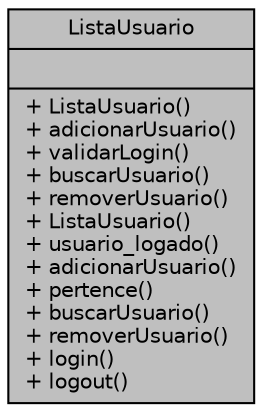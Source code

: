 digraph "ListaUsuario"
{
 // LATEX_PDF_SIZE
  edge [fontname="Helvetica",fontsize="10",labelfontname="Helvetica",labelfontsize="10"];
  node [fontname="Helvetica",fontsize="10",shape=record];
  Node1 [label="{ListaUsuario\n||+ ListaUsuario()\l+ adicionarUsuario()\l+ validarLogin()\l+ buscarUsuario()\l+ removerUsuario()\l+ ListaUsuario()\l+ usuario_logado()\l+ adicionarUsuario()\l+ pertence()\l+ buscarUsuario()\l+ removerUsuario()\l+ login()\l+ logout()\l}",height=0.2,width=0.4,color="black", fillcolor="grey75", style="filled", fontcolor="black",tooltip="Classe que representa uma lista de usuários."];
}
